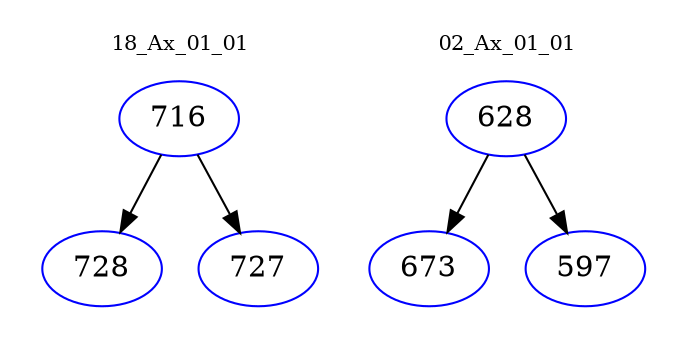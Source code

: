 digraph{
subgraph cluster_0 {
color = white
label = "18_Ax_01_01";
fontsize=10;
T0_716 [label="716", color="blue"]
T0_716 -> T0_728 [color="black"]
T0_728 [label="728", color="blue"]
T0_716 -> T0_727 [color="black"]
T0_727 [label="727", color="blue"]
}
subgraph cluster_1 {
color = white
label = "02_Ax_01_01";
fontsize=10;
T1_628 [label="628", color="blue"]
T1_628 -> T1_673 [color="black"]
T1_673 [label="673", color="blue"]
T1_628 -> T1_597 [color="black"]
T1_597 [label="597", color="blue"]
}
}
